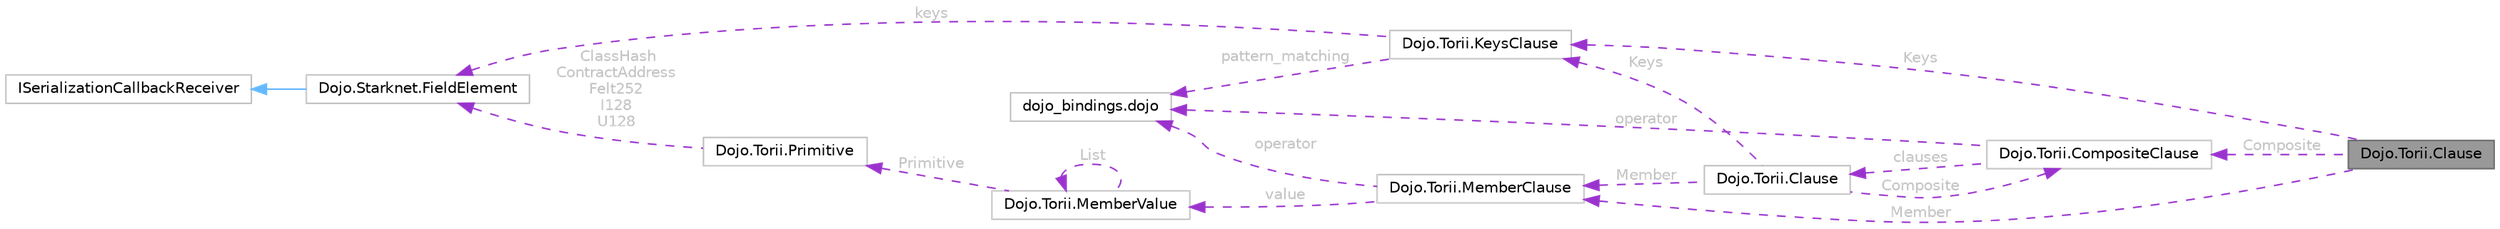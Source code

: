 digraph "Dojo.Torii.Clause"
{
 // LATEX_PDF_SIZE
  bgcolor="transparent";
  edge [fontname=Helvetica,fontsize=10,labelfontname=Helvetica,labelfontsize=10];
  node [fontname=Helvetica,fontsize=10,shape=box,height=0.2,width=0.4];
  rankdir="LR";
  Node1 [id="Node000001",label="Dojo.Torii.Clause",height=0.2,width=0.4,color="gray40", fillcolor="grey60", style="filled", fontcolor="black",tooltip=" "];
  Node2 -> Node1 [id="edge1_Node000001_Node000002",dir="back",color="darkorchid3",style="dashed",tooltip=" ",label=" Keys",fontcolor="grey" ];
  Node2 [id="Node000002",label="Dojo.Torii.KeysClause",height=0.2,width=0.4,color="grey75", fillcolor="white", style="filled",URL="$struct_dojo_1_1_torii_1_1_keys_clause.html",tooltip=" "];
  Node3 -> Node2 [id="edge2_Node000002_Node000003",dir="back",color="darkorchid3",style="dashed",tooltip=" ",label=" keys",fontcolor="grey" ];
  Node3 [id="Node000003",label="Dojo.Starknet.FieldElement",height=0.2,width=0.4,color="grey75", fillcolor="white", style="filled",URL="$class_dojo_1_1_starknet_1_1_field_element.html",tooltip=" "];
  Node4 -> Node3 [id="edge3_Node000003_Node000004",dir="back",color="steelblue1",style="solid",tooltip=" "];
  Node4 [id="Node000004",label="ISerializationCallbackReceiver",height=0.2,width=0.4,color="grey75", fillcolor="white", style="filled",tooltip=" "];
  Node5 -> Node2 [id="edge4_Node000002_Node000005",dir="back",color="darkorchid3",style="dashed",tooltip=" ",label=" pattern_matching",fontcolor="grey" ];
  Node5 [id="Node000005",label="dojo_bindings.dojo",height=0.2,width=0.4,color="grey75", fillcolor="white", style="filled",tooltip=" "];
  Node6 -> Node1 [id="edge5_Node000001_Node000006",dir="back",color="darkorchid3",style="dashed",tooltip=" ",label=" Member",fontcolor="grey" ];
  Node6 [id="Node000006",label="Dojo.Torii.MemberClause",height=0.2,width=0.4,color="grey75", fillcolor="white", style="filled",URL="$struct_dojo_1_1_torii_1_1_member_clause.html",tooltip=" "];
  Node5 -> Node6 [id="edge6_Node000006_Node000005",dir="back",color="darkorchid3",style="dashed",tooltip=" ",label=" operator",fontcolor="grey" ];
  Node7 -> Node6 [id="edge7_Node000006_Node000007",dir="back",color="darkorchid3",style="dashed",tooltip=" ",label=" value",fontcolor="grey" ];
  Node7 [id="Node000007",label="Dojo.Torii.MemberValue",height=0.2,width=0.4,color="grey75", fillcolor="white", style="filled",URL="$struct_dojo_1_1_torii_1_1_member_value.html",tooltip=" "];
  Node8 -> Node7 [id="edge8_Node000007_Node000008",dir="back",color="darkorchid3",style="dashed",tooltip=" ",label=" Primitive",fontcolor="grey" ];
  Node8 [id="Node000008",label="Dojo.Torii.Primitive",height=0.2,width=0.4,color="grey75", fillcolor="white", style="filled",URL="$struct_dojo_1_1_torii_1_1_primitive.html",tooltip=" "];
  Node3 -> Node8 [id="edge9_Node000008_Node000003",dir="back",color="darkorchid3",style="dashed",tooltip=" ",label=" ClassHash\nContractAddress\nFelt252\nI128\nU128",fontcolor="grey" ];
  Node7 -> Node7 [id="edge10_Node000007_Node000007",dir="back",color="darkorchid3",style="dashed",tooltip=" ",label=" List",fontcolor="grey" ];
  Node9 -> Node1 [id="edge11_Node000001_Node000009",dir="back",color="darkorchid3",style="dashed",tooltip=" ",label=" Composite",fontcolor="grey" ];
  Node9 [id="Node000009",label="Dojo.Torii.CompositeClause",height=0.2,width=0.4,color="grey75", fillcolor="white", style="filled",URL="$struct_dojo_1_1_torii_1_1_composite_clause.html",tooltip=" "];
  Node5 -> Node9 [id="edge12_Node000009_Node000005",dir="back",color="darkorchid3",style="dashed",tooltip=" ",label=" operator",fontcolor="grey" ];
  Node10 -> Node9 [id="edge13_Node000009_Node000010",dir="back",color="darkorchid3",style="dashed",tooltip=" ",label=" clauses",fontcolor="grey" ];
  Node10 [id="Node000010",label="Dojo.Torii.Clause",height=0.2,width=0.4,color="grey75", fillcolor="white", style="filled",URL="$struct_dojo_1_1_torii_1_1_clause.html",tooltip=" "];
  Node2 -> Node10 [id="edge14_Node000010_Node000002",dir="back",color="darkorchid3",style="dashed",tooltip=" ",label=" Keys",fontcolor="grey" ];
  Node6 -> Node10 [id="edge15_Node000010_Node000006",dir="back",color="darkorchid3",style="dashed",tooltip=" ",label=" Member",fontcolor="grey" ];
  Node9 -> Node10 [id="edge16_Node000010_Node000009",dir="back",color="darkorchid3",style="dashed",tooltip=" ",label=" Composite",fontcolor="grey" ];
}
